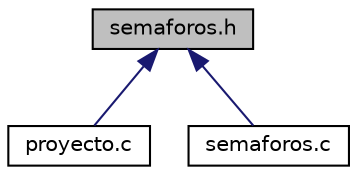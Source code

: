 digraph "semaforos.h"
{
  edge [fontname="Helvetica",fontsize="10",labelfontname="Helvetica",labelfontsize="10"];
  node [fontname="Helvetica",fontsize="10",shape=record];
  Node1 [label="semaforos.h",height=0.2,width=0.4,color="black", fillcolor="grey75", style="filled", fontcolor="black"];
  Node1 -> Node2 [dir="back",color="midnightblue",fontsize="10",style="solid",fontname="Helvetica"];
  Node2 [label="proyecto.c",height=0.2,width=0.4,color="black", fillcolor="white", style="filled",URL="$proyecto_8c.html",tooltip="Proyecto Final. "];
  Node1 -> Node3 [dir="back",color="midnightblue",fontsize="10",style="solid",fontname="Helvetica"];
  Node3 [label="semaforos.c",height=0.2,width=0.4,color="black", fillcolor="white", style="filled",URL="$semaforos_8c.html",tooltip="Utilidades de manejo de semaforos. "];
}
